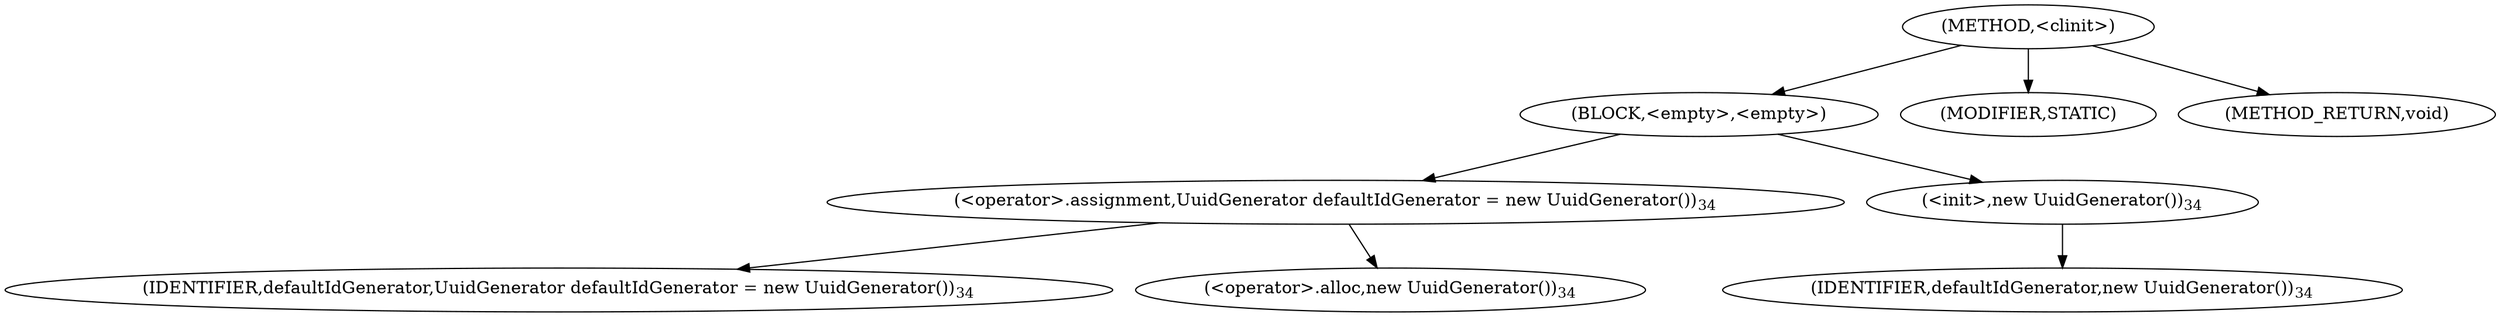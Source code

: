 digraph "&lt;clinit&gt;" {  
"245" [label = <(METHOD,&lt;clinit&gt;)> ]
"246" [label = <(BLOCK,&lt;empty&gt;,&lt;empty&gt;)> ]
"247" [label = <(&lt;operator&gt;.assignment,UuidGenerator defaultIdGenerator = new UuidGenerator())<SUB>34</SUB>> ]
"248" [label = <(IDENTIFIER,defaultIdGenerator,UuidGenerator defaultIdGenerator = new UuidGenerator())<SUB>34</SUB>> ]
"249" [label = <(&lt;operator&gt;.alloc,new UuidGenerator())<SUB>34</SUB>> ]
"250" [label = <(&lt;init&gt;,new UuidGenerator())<SUB>34</SUB>> ]
"3" [label = <(IDENTIFIER,defaultIdGenerator,new UuidGenerator())<SUB>34</SUB>> ]
"251" [label = <(MODIFIER,STATIC)> ]
"252" [label = <(METHOD_RETURN,void)> ]
  "245" -> "246" 
  "245" -> "251" 
  "245" -> "252" 
  "246" -> "247" 
  "246" -> "250" 
  "247" -> "248" 
  "247" -> "249" 
  "250" -> "3" 
}

